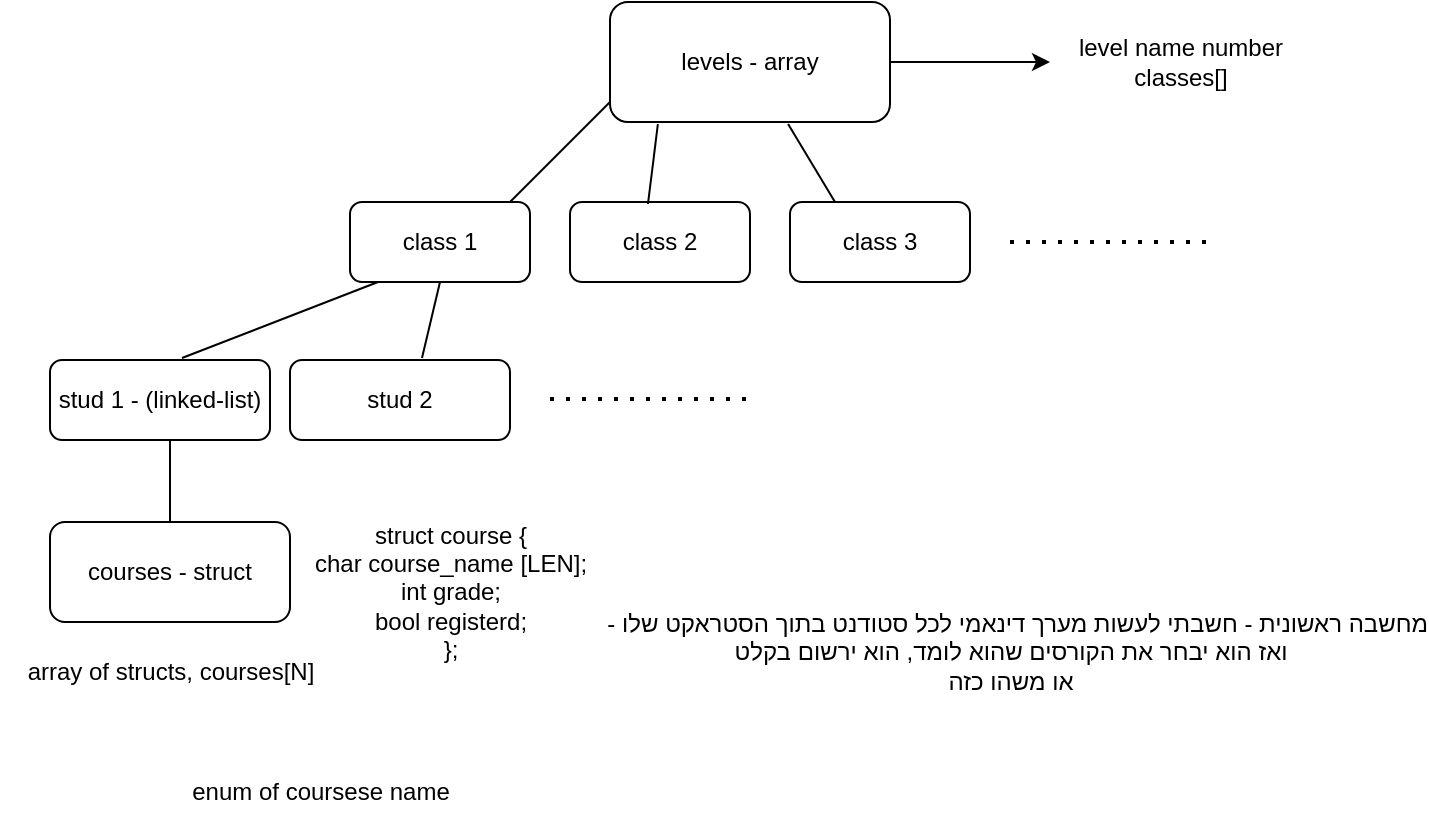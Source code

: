 <mxfile version="21.6.5" type="device">
  <diagram name="‫עמוד-1‬" id="U2lnR8GlHp_0x3b8kIlh">
    <mxGraphModel dx="818" dy="486" grid="1" gridSize="10" guides="1" tooltips="1" connect="1" arrows="1" fold="1" page="1" pageScale="1" pageWidth="827" pageHeight="1169" math="0" shadow="0">
      <root>
        <mxCell id="0" />
        <mxCell id="1" parent="0" />
        <mxCell id="6h9PG7Tcp1ILg21RZ9pY-18" style="edgeStyle=orthogonalEdgeStyle;rounded=0;orthogonalLoop=1;jettySize=auto;html=1;exitX=1;exitY=0.5;exitDx=0;exitDy=0;" parent="1" source="FEJz4vRI08mbjHD0iX-4-1" edge="1">
          <mxGeometry relative="1" as="geometry">
            <mxPoint x="550" y="100" as="targetPoint" />
          </mxGeometry>
        </mxCell>
        <mxCell id="FEJz4vRI08mbjHD0iX-4-1" value="levels - array" style="rounded=1;whiteSpace=wrap;html=1;" parent="1" vertex="1">
          <mxGeometry x="330" y="70" width="140" height="60" as="geometry" />
        </mxCell>
        <mxCell id="6h9PG7Tcp1ILg21RZ9pY-1" value="class 1" style="rounded=1;whiteSpace=wrap;html=1;" parent="1" vertex="1">
          <mxGeometry x="200" y="170" width="90" height="40" as="geometry" />
        </mxCell>
        <mxCell id="6h9PG7Tcp1ILg21RZ9pY-2" value="class 2" style="rounded=1;whiteSpace=wrap;html=1;" parent="1" vertex="1">
          <mxGeometry x="310" y="170" width="90" height="40" as="geometry" />
        </mxCell>
        <mxCell id="6h9PG7Tcp1ILg21RZ9pY-3" value="class 3" style="rounded=1;whiteSpace=wrap;html=1;" parent="1" vertex="1">
          <mxGeometry x="420" y="170" width="90" height="40" as="geometry" />
        </mxCell>
        <mxCell id="6h9PG7Tcp1ILg21RZ9pY-4" value="" style="endArrow=none;html=1;rounded=0;" parent="1" edge="1">
          <mxGeometry width="50" height="50" relative="1" as="geometry">
            <mxPoint x="280" y="170" as="sourcePoint" />
            <mxPoint x="330" y="120" as="targetPoint" />
          </mxGeometry>
        </mxCell>
        <mxCell id="6h9PG7Tcp1ILg21RZ9pY-5" value="" style="endArrow=none;html=1;rounded=0;exitX=0.433;exitY=0.025;exitDx=0;exitDy=0;exitPerimeter=0;entryX=0.171;entryY=1.017;entryDx=0;entryDy=0;entryPerimeter=0;" parent="1" source="6h9PG7Tcp1ILg21RZ9pY-2" target="FEJz4vRI08mbjHD0iX-4-1" edge="1">
          <mxGeometry width="50" height="50" relative="1" as="geometry">
            <mxPoint x="290" y="180" as="sourcePoint" />
            <mxPoint x="340" y="130" as="targetPoint" />
          </mxGeometry>
        </mxCell>
        <mxCell id="6h9PG7Tcp1ILg21RZ9pY-6" value="" style="endArrow=none;html=1;rounded=0;exitX=0.25;exitY=0;exitDx=0;exitDy=0;entryX=0.636;entryY=1.017;entryDx=0;entryDy=0;entryPerimeter=0;" parent="1" source="6h9PG7Tcp1ILg21RZ9pY-3" target="FEJz4vRI08mbjHD0iX-4-1" edge="1">
          <mxGeometry width="50" height="50" relative="1" as="geometry">
            <mxPoint x="359" y="181" as="sourcePoint" />
            <mxPoint x="364" y="141" as="targetPoint" />
          </mxGeometry>
        </mxCell>
        <mxCell id="6h9PG7Tcp1ILg21RZ9pY-7" value="" style="endArrow=none;dashed=1;html=1;dashPattern=1 3;strokeWidth=2;rounded=0;" parent="1" edge="1">
          <mxGeometry width="50" height="50" relative="1" as="geometry">
            <mxPoint x="530" y="190" as="sourcePoint" />
            <mxPoint x="630" y="190" as="targetPoint" />
          </mxGeometry>
        </mxCell>
        <mxCell id="6h9PG7Tcp1ILg21RZ9pY-9" value="stud 1 - (linked-list)" style="rounded=1;whiteSpace=wrap;html=1;" parent="1" vertex="1">
          <mxGeometry x="50" y="249" width="110" height="40" as="geometry" />
        </mxCell>
        <mxCell id="6h9PG7Tcp1ILg21RZ9pY-10" value="stud 2" style="rounded=1;whiteSpace=wrap;html=1;" parent="1" vertex="1">
          <mxGeometry x="170" y="249" width="110" height="40" as="geometry" />
        </mxCell>
        <mxCell id="6h9PG7Tcp1ILg21RZ9pY-11" value="" style="endArrow=none;html=1;rounded=0;exitX=0.6;exitY=-0.025;exitDx=0;exitDy=0;exitPerimeter=0;entryX=0.171;entryY=1.017;entryDx=0;entryDy=0;entryPerimeter=0;" parent="1" source="6h9PG7Tcp1ILg21RZ9pY-9" edge="1">
          <mxGeometry width="50" height="50" relative="1" as="geometry">
            <mxPoint x="150" y="259" as="sourcePoint" />
            <mxPoint x="214" y="210" as="targetPoint" />
          </mxGeometry>
        </mxCell>
        <mxCell id="6h9PG7Tcp1ILg21RZ9pY-12" value="" style="endArrow=none;html=1;rounded=0;exitX=0.6;exitY=-0.025;exitDx=0;exitDy=0;entryX=0.5;entryY=1;entryDx=0;entryDy=0;exitPerimeter=0;" parent="1" source="6h9PG7Tcp1ILg21RZ9pY-10" target="6h9PG7Tcp1ILg21RZ9pY-1" edge="1">
          <mxGeometry width="50" height="50" relative="1" as="geometry">
            <mxPoint x="303" y="249" as="sourcePoint" />
            <mxPoint x="279" y="210" as="targetPoint" />
          </mxGeometry>
        </mxCell>
        <mxCell id="6h9PG7Tcp1ILg21RZ9pY-14" value="" style="endArrow=none;dashed=1;html=1;dashPattern=1 3;strokeWidth=2;rounded=0;" parent="1" edge="1">
          <mxGeometry width="50" height="50" relative="1" as="geometry">
            <mxPoint x="300" y="268.5" as="sourcePoint" />
            <mxPoint x="400" y="268.5" as="targetPoint" />
          </mxGeometry>
        </mxCell>
        <mxCell id="6h9PG7Tcp1ILg21RZ9pY-15" value="courses - struct" style="rounded=1;whiteSpace=wrap;html=1;" parent="1" vertex="1">
          <mxGeometry x="50" y="330" width="120" height="50" as="geometry" />
        </mxCell>
        <mxCell id="6h9PG7Tcp1ILg21RZ9pY-16" value="" style="endArrow=none;html=1;rounded=0;exitX=0.5;exitY=0;exitDx=0;exitDy=0;" parent="1" source="6h9PG7Tcp1ILg21RZ9pY-15" edge="1">
          <mxGeometry width="50" height="50" relative="1" as="geometry">
            <mxPoint x="60" y="339" as="sourcePoint" />
            <mxPoint x="110" y="289" as="targetPoint" />
          </mxGeometry>
        </mxCell>
        <mxCell id="6h9PG7Tcp1ILg21RZ9pY-20" value="level name number&lt;br&gt;classes[]" style="text;html=1;align=center;verticalAlign=middle;resizable=0;points=[];autosize=1;strokeColor=none;fillColor=none;" parent="1" vertex="1">
          <mxGeometry x="550" y="80" width="130" height="40" as="geometry" />
        </mxCell>
        <mxCell id="6h9PG7Tcp1ILg21RZ9pY-21" value="struct course {&lt;br&gt;char course_name [LEN];&lt;br&gt;int grade;&lt;br&gt;bool registerd;&lt;br&gt;};" style="text;html=1;align=center;verticalAlign=middle;resizable=0;points=[];autosize=1;strokeColor=none;fillColor=none;" parent="1" vertex="1">
          <mxGeometry x="170" y="320" width="160" height="90" as="geometry" />
        </mxCell>
        <mxCell id="6h9PG7Tcp1ILg21RZ9pY-22" value="array of structs, courses[N]" style="text;html=1;align=center;verticalAlign=middle;resizable=0;points=[];autosize=1;strokeColor=none;fillColor=none;" parent="1" vertex="1">
          <mxGeometry x="25" y="390" width="170" height="30" as="geometry" />
        </mxCell>
        <mxCell id="6h9PG7Tcp1ILg21RZ9pY-23" value="enum of coursese name" style="text;html=1;align=center;verticalAlign=middle;resizable=0;points=[];autosize=1;strokeColor=none;fillColor=none;" parent="1" vertex="1">
          <mxGeometry x="110" y="450" width="150" height="30" as="geometry" />
        </mxCell>
        <mxCell id="6h9PG7Tcp1ILg21RZ9pY-24" value="&amp;nbsp; - מחשבה ראשונית - חשבתי לעשות מערך דינאמי לכל סטודנט בתוך הסטראקט שלו&lt;br&gt;ואז הוא יבחר את הקורסים שהוא לומד, הוא ירשום בקלט&lt;br&gt;או משהו כזה" style="text;html=1;align=center;verticalAlign=middle;resizable=0;points=[];autosize=1;strokeColor=none;fillColor=none;" parent="1" vertex="1">
          <mxGeometry x="325" y="365" width="410" height="60" as="geometry" />
        </mxCell>
      </root>
    </mxGraphModel>
  </diagram>
</mxfile>
